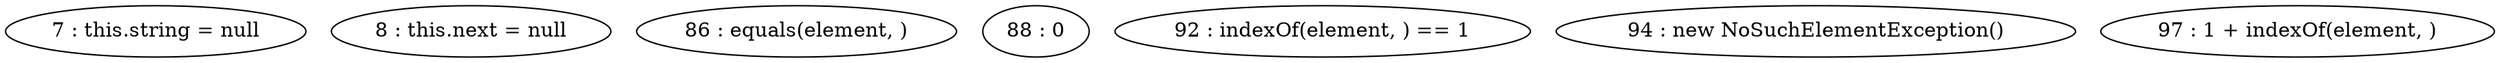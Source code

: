 digraph G {
"7 : this.string = null"
"8 : this.next = null"
"86 : equals(element, )"
"88 : 0"
"92 : indexOf(element, ) == 1"
"94 : new NoSuchElementException()"
"97 : 1 + indexOf(element, )"
}